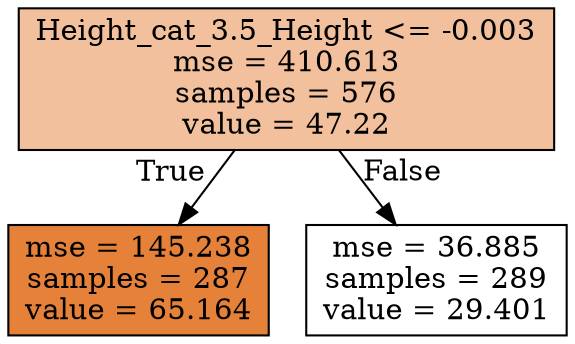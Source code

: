 digraph Tree {
node [shape=box, style="filled", color="black"] ;
0 [label="Height_cat_3.5_Height <= -0.003\nmse = 410.613\nsamples = 576\nvalue = 47.22", fillcolor="#f2c09c"] ;
1 [label="mse = 145.238\nsamples = 287\nvalue = 65.164", fillcolor="#e58139"] ;
0 -> 1 [labeldistance=2.5, labelangle=45, headlabel="True"] ;
2 [label="mse = 36.885\nsamples = 289\nvalue = 29.401", fillcolor="#ffffff"] ;
0 -> 2 [labeldistance=2.5, labelangle=-45, headlabel="False"] ;
}